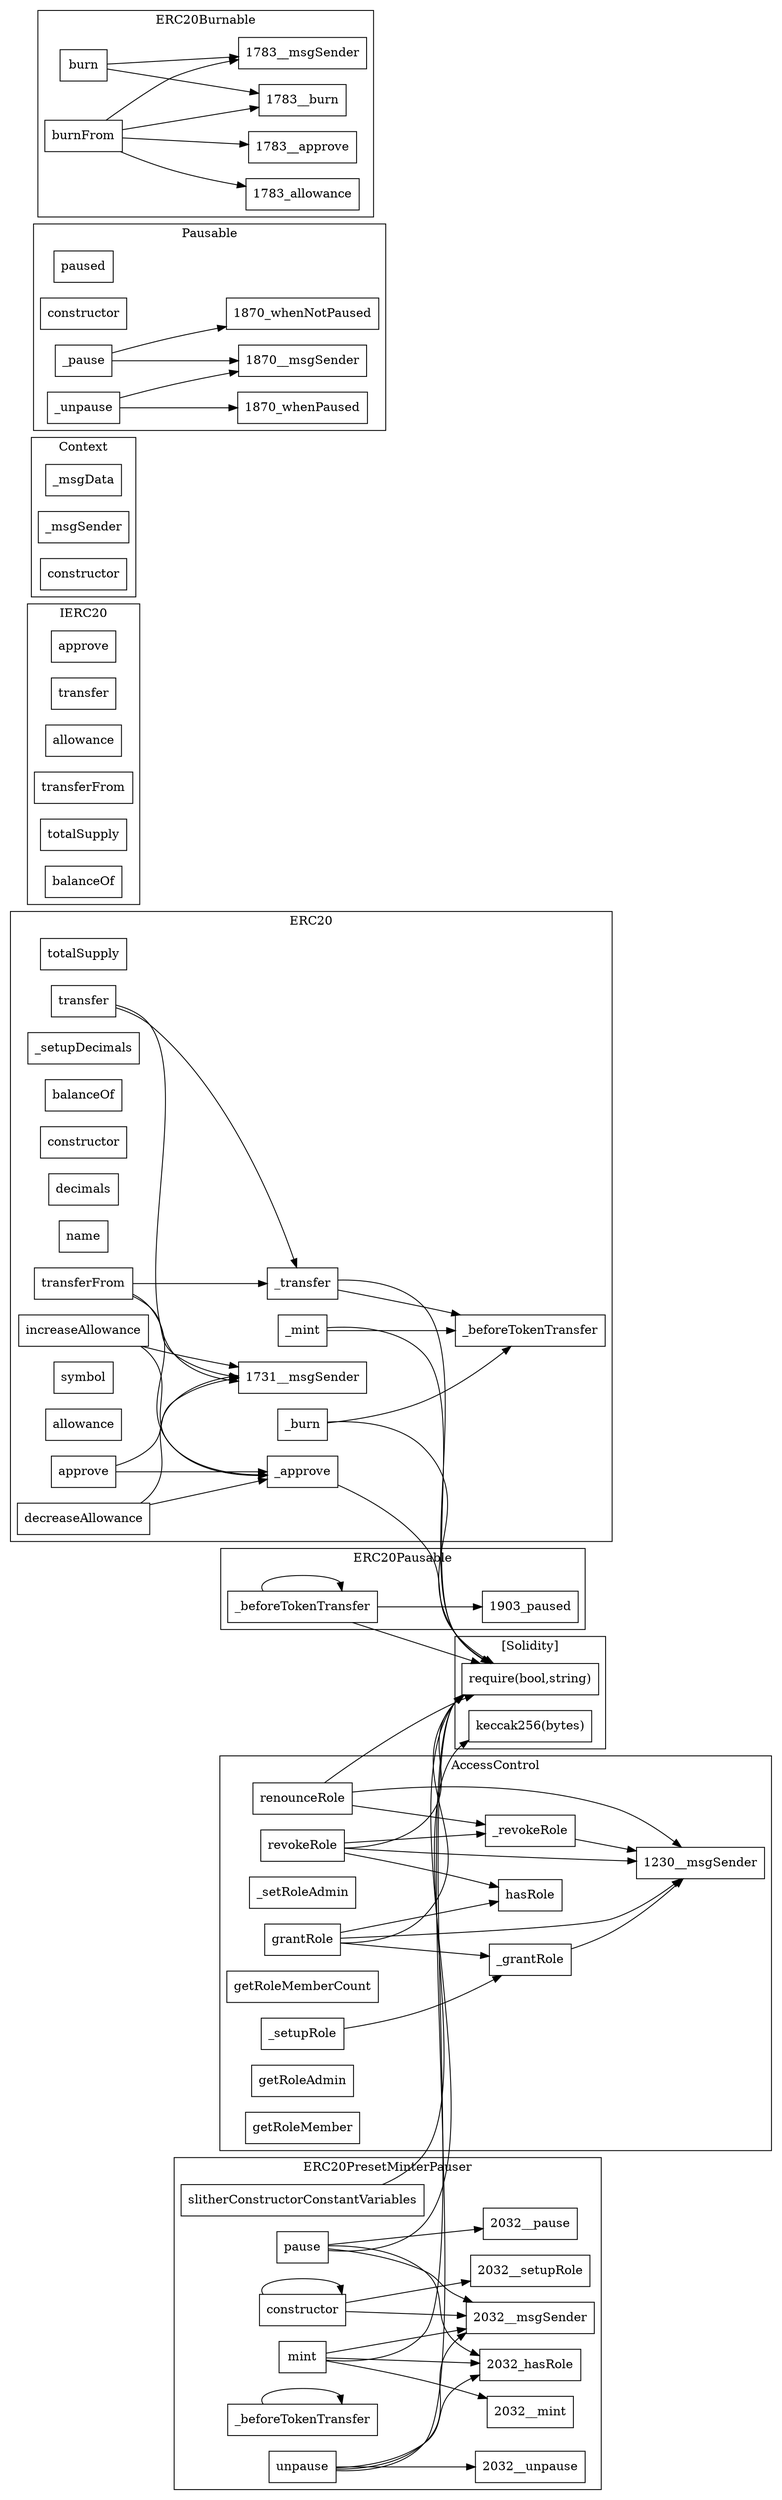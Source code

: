 strict digraph {
rankdir="LR"
node [shape=box]
subgraph cluster_1731_ERC20 {
label = "ERC20"
"1731_totalSupply" [label="totalSupply"]
"1731__mint" [label="_mint"]
"1731_increaseAllowance" [label="increaseAllowance"]
"1731__transfer" [label="_transfer"]
"1731__burn" [label="_burn"]
"1731__setupDecimals" [label="_setupDecimals"]
"1731__approve" [label="_approve"]
"1731_balanceOf" [label="balanceOf"]
"1731_constructor" [label="constructor"]
"1731_decimals" [label="decimals"]
"1731_name" [label="name"]
"1731_transfer" [label="transfer"]
"1731_decreaseAllowance" [label="decreaseAllowance"]
"1731__beforeTokenTransfer" [label="_beforeTokenTransfer"]
"1731_symbol" [label="symbol"]
"1731_allowance" [label="allowance"]
"1731_transferFrom" [label="transferFrom"]
"1731_approve" [label="approve"]
"1731_transferFrom" -> "1731__approve"
"1731_decreaseAllowance" -> "1731__approve"
"1731_transferFrom" -> "1731__transfer"
"1731_increaseAllowance" -> "1731__approve"
"1731__transfer" -> "1731__beforeTokenTransfer"
"1731__mint" -> "1731__beforeTokenTransfer"
"1731_increaseAllowance" -> "1731__msgSender"
"1731_approve" -> "1731__msgSender"
"1731_approve" -> "1731__approve"
"1731_transfer" -> "1731__transfer"
"1731_decreaseAllowance" -> "1731__msgSender"
"1731__burn" -> "1731__beforeTokenTransfer"
"1731_transfer" -> "1731__msgSender"
"1731_transferFrom" -> "1731__msgSender"
}subgraph cluster_490_IERC20 {
label = "IERC20"
"490_approve" [label="approve"]
"490_transfer" [label="transfer"]
"490_allowance" [label="allowance"]
"490_transferFrom" [label="transferFrom"]
"490_totalSupply" [label="totalSupply"]
"490_balanceOf" [label="balanceOf"]
}subgraph cluster_970_Context {
label = "Context"
"970__msgData" [label="_msgData"]
"970__msgSender" [label="_msgSender"]
"970_constructor" [label="constructor"]
}subgraph cluster_1870_Pausable {
label = "Pausable"
"1870_paused" [label="paused"]
"1870_constructor" [label="constructor"]
"1870__pause" [label="_pause"]
"1870__unpause" [label="_unpause"]
"1870__unpause" -> "1870_whenPaused"
"1870__unpause" -> "1870__msgSender"
"1870__pause" -> "1870__msgSender"
"1870__pause" -> "1870_whenNotPaused"
}subgraph cluster_1903_ERC20Pausable {
label = "ERC20Pausable"
"1903__beforeTokenTransfer" [label="_beforeTokenTransfer"]
"1903__beforeTokenTransfer" -> "1903__beforeTokenTransfer"
"1903__beforeTokenTransfer" -> "1903_paused"
}subgraph cluster_1230_AccessControl {
label = "AccessControl"
"1230_grantRole" [label="grantRole"]
"1230__grantRole" [label="_grantRole"]
"1230_renounceRole" [label="renounceRole"]
"1230__setRoleAdmin" [label="_setRoleAdmin"]
"1230_hasRole" [label="hasRole"]
"1230__setupRole" [label="_setupRole"]
"1230_getRoleMemberCount" [label="getRoleMemberCount"]
"1230_revokeRole" [label="revokeRole"]
"1230_getRoleAdmin" [label="getRoleAdmin"]
"1230_getRoleMember" [label="getRoleMember"]
"1230__revokeRole" [label="_revokeRole"]
"1230_renounceRole" -> "1230__msgSender"
"1230__revokeRole" -> "1230__msgSender"
"1230_revokeRole" -> "1230__msgSender"
"1230_grantRole" -> "1230__msgSender"
"1230_renounceRole" -> "1230__revokeRole"
"1230_grantRole" -> "1230_hasRole"
"1230__grantRole" -> "1230__msgSender"
"1230_grantRole" -> "1230__grantRole"
"1230_revokeRole" -> "1230_hasRole"
"1230_revokeRole" -> "1230__revokeRole"
"1230__setupRole" -> "1230__grantRole"
}subgraph cluster_2032_ERC20PresetMinterPauser {
label = "ERC20PresetMinterPauser"
"2032_pause" [label="pause"]
"2032_constructor" [label="constructor"]
"2032_mint" [label="mint"]
"2032_slitherConstructorConstantVariables" [label="slitherConstructorConstantVariables"]
"2032__beforeTokenTransfer" [label="_beforeTokenTransfer"]
"2032_unpause" [label="unpause"]
"2032__beforeTokenTransfer" -> "2032__beforeTokenTransfer"
"2032_mint" -> "2032__mint"
"2032_unpause" -> "2032__unpause"
"2032_pause" -> "2032__msgSender"
"2032_constructor" -> "2032_constructor"
"2032_mint" -> "2032_hasRole"
"2032_pause" -> "2032__pause"
"2032_mint" -> "2032__msgSender"
"2032_unpause" -> "2032_hasRole"
"2032_constructor" -> "2032__msgSender"
"2032_pause" -> "2032_hasRole"
"2032_unpause" -> "2032__msgSender"
"2032_constructor" -> "2032__setupRole"
}subgraph cluster_1783_ERC20Burnable {
label = "ERC20Burnable"
"1783_burn" [label="burn"]
"1783_burnFrom" [label="burnFrom"]
"1783_burnFrom" -> "1783__burn"
"1783_burnFrom" -> "1783__approve"
"1783_burnFrom" -> "1783_allowance"
"1783_burn" -> "1783__burn"
"1783_burnFrom" -> "1783__msgSender"
"1783_burn" -> "1783__msgSender"
}subgraph cluster_solidity {
label = "[Solidity]"
"keccak256(bytes)" 
"require(bool,string)" 
"1731__mint" -> "require(bool,string)"
"2032_slitherConstructorConstantVariables" -> "keccak256(bytes)"
"1903__beforeTokenTransfer" -> "require(bool,string)"
"1731__burn" -> "require(bool,string)"
"1230_revokeRole" -> "require(bool,string)"
"2032_mint" -> "require(bool,string)"
"1731__transfer" -> "require(bool,string)"
"1230_grantRole" -> "require(bool,string)"
"1731__approve" -> "require(bool,string)"
"1230_renounceRole" -> "require(bool,string)"
"2032_pause" -> "require(bool,string)"
"2032_unpause" -> "require(bool,string)"
}
}
